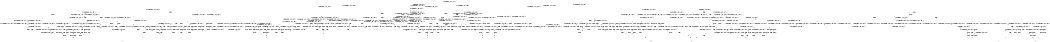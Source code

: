 digraph BCG {
size = "7, 10.5";
center = TRUE;
node [shape = circle];
0 [peripheries = 2];
0 -> 1 [label = "EX !0 !ATOMIC_EXCH_BRANCH (1, +1, TRUE, +1, 1, FALSE) !{}"];
0 -> 2 [label = "EX !2 !ATOMIC_EXCH_BRANCH (1, +1, TRUE, +0, 3, TRUE) !{}"];
0 -> 3 [label = "EX !1 !ATOMIC_EXCH_BRANCH (1, +0, TRUE, +0, 1, TRUE) !{}"];
1 -> 4 [label = "EX !2 !ATOMIC_EXCH_BRANCH (1, +1, TRUE, +0, 3, FALSE) !{0}"];
1 -> 5 [label = "EX !1 !ATOMIC_EXCH_BRANCH (1, +0, TRUE, +0, 1, FALSE) !{0}"];
1 -> 6 [label = "TERMINATE !0"];
2 -> 7 [label = "EX !0 !ATOMIC_EXCH_BRANCH (1, +1, TRUE, +1, 1, TRUE) !{0, 1, 2}"];
2 -> 8 [label = "EX !1 !ATOMIC_EXCH_BRANCH (1, +0, TRUE, +0, 1, FALSE) !{0, 1, 2}"];
2 -> 9 [label = "TERMINATE !2"];
2 -> 10 [label = "EX !0 !ATOMIC_EXCH_BRANCH (1, +1, TRUE, +1, 1, TRUE) !{0, 1, 2}"];
3 -> 11 [label = "EX !1 !ATOMIC_EXCH_BRANCH (1, +0, TRUE, +0, 1, TRUE) !{0, 1}"];
3 -> 12 [label = "EX !0 !ATOMIC_EXCH_BRANCH (1, +1, TRUE, +1, 1, FALSE) !{0, 1}"];
3 -> 13 [label = "EX !2 !ATOMIC_EXCH_BRANCH (1, +1, TRUE, +0, 3, TRUE) !{0, 1}"];
3 -> 14 [label = "EX !0 !ATOMIC_EXCH_BRANCH (1, +1, TRUE, +1, 1, FALSE) !{0, 1}"];
4 -> 15 [label = "EX !2 !ATOMIC_EXCH_BRANCH (1, +0, FALSE, +1, 1, TRUE) !{0, 1, 2}"];
4 -> 16 [label = "EX !1 !ATOMIC_EXCH_BRANCH (1, +0, TRUE, +0, 1, FALSE) !{0, 1, 2}"];
4 -> 17 [label = "TERMINATE !0"];
5 -> 18 [label = "EX !2 !ATOMIC_EXCH_BRANCH (1, +1, TRUE, +0, 3, TRUE) !{0, 1}"];
5 -> 19 [label = "TERMINATE !0"];
5 -> 20 [label = "TERMINATE !1"];
6 -> 21 [label = "EX !2 !ATOMIC_EXCH_BRANCH (1, +1, TRUE, +0, 3, FALSE) !{}"];
6 -> 22 [label = "EX !1 !ATOMIC_EXCH_BRANCH (1, +0, TRUE, +0, 1, FALSE) !{}"];
7 -> 7 [label = "EX !0 !ATOMIC_EXCH_BRANCH (1, +1, TRUE, +1, 1, TRUE) !{0, 1, 2}"];
7 -> 23 [label = "EX !1 !ATOMIC_EXCH_BRANCH (1, +0, TRUE, +0, 1, FALSE) !{0, 1, 2}"];
7 -> 24 [label = "TERMINATE !2"];
7 -> 10 [label = "EX !0 !ATOMIC_EXCH_BRANCH (1, +1, TRUE, +1, 1, TRUE) !{0, 1, 2}"];
8 -> 25 [label = "EX !0 !ATOMIC_EXCH_BRANCH (1, +1, TRUE, +1, 1, FALSE) !{0, 1, 2}"];
8 -> 26 [label = "TERMINATE !2"];
8 -> 27 [label = "TERMINATE !1"];
8 -> 28 [label = "EX !0 !ATOMIC_EXCH_BRANCH (1, +1, TRUE, +1, 1, FALSE) !{0, 1, 2}"];
9 -> 29 [label = "EX !0 !ATOMIC_EXCH_BRANCH (1, +1, TRUE, +1, 1, TRUE) !{0, 1}"];
9 -> 30 [label = "EX !1 !ATOMIC_EXCH_BRANCH (1, +0, TRUE, +0, 1, FALSE) !{0, 1}"];
9 -> 31 [label = "EX !0 !ATOMIC_EXCH_BRANCH (1, +1, TRUE, +1, 1, TRUE) !{0, 1}"];
10 -> 32 [label = "EX !1 !ATOMIC_EXCH_BRANCH (1, +0, TRUE, +0, 1, FALSE) !{0, 1, 2}"];
10 -> 10 [label = "EX !0 !ATOMIC_EXCH_BRANCH (1, +1, TRUE, +1, 1, TRUE) !{0, 1, 2}"];
10 -> 33 [label = "EX !1 !ATOMIC_EXCH_BRANCH (1, +0, TRUE, +0, 1, FALSE) !{0, 1, 2}"];
10 -> 34 [label = "TERMINATE !2"];
11 -> 11 [label = "EX !1 !ATOMIC_EXCH_BRANCH (1, +0, TRUE, +0, 1, TRUE) !{0, 1}"];
11 -> 12 [label = "EX !0 !ATOMIC_EXCH_BRANCH (1, +1, TRUE, +1, 1, FALSE) !{0, 1}"];
11 -> 13 [label = "EX !2 !ATOMIC_EXCH_BRANCH (1, +1, TRUE, +0, 3, TRUE) !{0, 1}"];
11 -> 14 [label = "EX !0 !ATOMIC_EXCH_BRANCH (1, +1, TRUE, +1, 1, FALSE) !{0, 1}"];
12 -> 35 [label = "EX !1 !ATOMIC_EXCH_BRANCH (1, +0, TRUE, +0, 1, FALSE) !{0, 1}"];
12 -> 36 [label = "EX !2 !ATOMIC_EXCH_BRANCH (1, +1, TRUE, +0, 3, FALSE) !{0, 1}"];
12 -> 37 [label = "TERMINATE !0"];
13 -> 8 [label = "EX !1 !ATOMIC_EXCH_BRANCH (1, +0, TRUE, +0, 1, FALSE) !{0, 1, 2}"];
13 -> 38 [label = "EX !0 !ATOMIC_EXCH_BRANCH (1, +1, TRUE, +1, 1, TRUE) !{0, 1, 2}"];
13 -> 39 [label = "TERMINATE !2"];
13 -> 40 [label = "EX !0 !ATOMIC_EXCH_BRANCH (1, +1, TRUE, +1, 1, TRUE) !{0, 1, 2}"];
14 -> 41 [label = "EX !1 !ATOMIC_EXCH_BRANCH (1, +0, TRUE, +0, 1, FALSE) !{0, 1}"];
14 -> 42 [label = "EX !1 !ATOMIC_EXCH_BRANCH (1, +0, TRUE, +0, 1, FALSE) !{0, 1}"];
14 -> 43 [label = "EX !2 !ATOMIC_EXCH_BRANCH (1, +1, TRUE, +0, 3, FALSE) !{0, 1}"];
14 -> 44 [label = "TERMINATE !0"];
15 -> 45 [label = "EX !2 !ATOMIC_EXCH_BRANCH (1, +1, TRUE, +0, 3, FALSE) !{0, 1, 2}"];
15 -> 46 [label = "EX !1 !ATOMIC_EXCH_BRANCH (1, +0, TRUE, +0, 1, FALSE) !{0, 1, 2}"];
15 -> 47 [label = "TERMINATE !0"];
16 -> 48 [label = "EX !2 !ATOMIC_EXCH_BRANCH (1, +0, FALSE, +1, 1, FALSE) !{0, 1, 2}"];
16 -> 49 [label = "TERMINATE !0"];
16 -> 50 [label = "TERMINATE !1"];
17 -> 51 [label = "EX !2 !ATOMIC_EXCH_BRANCH (1, +0, FALSE, +1, 1, TRUE) !{1, 2}"];
17 -> 52 [label = "EX !1 !ATOMIC_EXCH_BRANCH (1, +0, TRUE, +0, 1, FALSE) !{1, 2}"];
17 -> 53 [label = "EX !1 !ATOMIC_EXCH_BRANCH (1, +0, TRUE, +0, 1, FALSE) !{1, 2}"];
18 -> 54 [label = "TERMINATE !0"];
18 -> 55 [label = "TERMINATE !2"];
18 -> 56 [label = "TERMINATE !1"];
19 -> 57 [label = "EX !2 !ATOMIC_EXCH_BRANCH (1, +1, TRUE, +0, 3, TRUE) !{1}"];
19 -> 58 [label = "TERMINATE !1"];
20 -> 59 [label = "EX !2 !ATOMIC_EXCH_BRANCH (1, +1, TRUE, +0, 3, TRUE) !{0}"];
20 -> 58 [label = "TERMINATE !0"];
21 -> 51 [label = "EX !2 !ATOMIC_EXCH_BRANCH (1, +0, FALSE, +1, 1, TRUE) !{1, 2}"];
21 -> 52 [label = "EX !1 !ATOMIC_EXCH_BRANCH (1, +0, TRUE, +0, 1, FALSE) !{1, 2}"];
21 -> 53 [label = "EX !1 !ATOMIC_EXCH_BRANCH (1, +0, TRUE, +0, 1, FALSE) !{1, 2}"];
22 -> 57 [label = "EX !2 !ATOMIC_EXCH_BRANCH (1, +1, TRUE, +0, 3, TRUE) !{1}"];
22 -> 58 [label = "TERMINATE !1"];
23 -> 25 [label = "EX !0 !ATOMIC_EXCH_BRANCH (1, +1, TRUE, +1, 1, FALSE) !{0, 1, 2}"];
23 -> 60 [label = "TERMINATE !2"];
23 -> 61 [label = "TERMINATE !1"];
23 -> 28 [label = "EX !0 !ATOMIC_EXCH_BRANCH (1, +1, TRUE, +1, 1, FALSE) !{0, 1, 2}"];
24 -> 29 [label = "EX !0 !ATOMIC_EXCH_BRANCH (1, +1, TRUE, +1, 1, TRUE) !{0, 1}"];
24 -> 62 [label = "EX !1 !ATOMIC_EXCH_BRANCH (1, +0, TRUE, +0, 1, FALSE) !{0, 1}"];
24 -> 31 [label = "EX !0 !ATOMIC_EXCH_BRANCH (1, +1, TRUE, +1, 1, TRUE) !{0, 1}"];
25 -> 54 [label = "TERMINATE !0"];
25 -> 55 [label = "TERMINATE !2"];
25 -> 56 [label = "TERMINATE !1"];
26 -> 63 [label = "EX !0 !ATOMIC_EXCH_BRANCH (1, +1, TRUE, +1, 1, FALSE) !{0, 1}"];
26 -> 64 [label = "TERMINATE !1"];
26 -> 65 [label = "EX !0 !ATOMIC_EXCH_BRANCH (1, +1, TRUE, +1, 1, FALSE) !{0, 1}"];
27 -> 66 [label = "EX !0 !ATOMIC_EXCH_BRANCH (1, +1, TRUE, +1, 1, FALSE) !{0, 2}"];
27 -> 64 [label = "TERMINATE !2"];
27 -> 67 [label = "EX !0 !ATOMIC_EXCH_BRANCH (1, +1, TRUE, +1, 1, FALSE) !{0, 2}"];
28 -> 68 [label = "TERMINATE !0"];
28 -> 69 [label = "TERMINATE !2"];
28 -> 70 [label = "TERMINATE !1"];
29 -> 29 [label = "EX !0 !ATOMIC_EXCH_BRANCH (1, +1, TRUE, +1, 1, TRUE) !{0, 1}"];
29 -> 62 [label = "EX !1 !ATOMIC_EXCH_BRANCH (1, +0, TRUE, +0, 1, FALSE) !{0, 1}"];
29 -> 31 [label = "EX !0 !ATOMIC_EXCH_BRANCH (1, +1, TRUE, +1, 1, TRUE) !{0, 1}"];
30 -> 63 [label = "EX !0 !ATOMIC_EXCH_BRANCH (1, +1, TRUE, +1, 1, FALSE) !{0, 1}"];
30 -> 64 [label = "TERMINATE !1"];
30 -> 65 [label = "EX !0 !ATOMIC_EXCH_BRANCH (1, +1, TRUE, +1, 1, FALSE) !{0, 1}"];
31 -> 71 [label = "EX !1 !ATOMIC_EXCH_BRANCH (1, +0, TRUE, +0, 1, FALSE) !{0, 1}"];
31 -> 31 [label = "EX !0 !ATOMIC_EXCH_BRANCH (1, +1, TRUE, +1, 1, TRUE) !{0, 1}"];
31 -> 72 [label = "EX !1 !ATOMIC_EXCH_BRANCH (1, +0, TRUE, +0, 1, FALSE) !{0, 1}"];
32 -> 73 [label = "EX !0 !ATOMIC_EXCH_BRANCH (1, +1, TRUE, +1, 1, FALSE) !{0, 1, 2}"];
32 -> 74 [label = "TERMINATE !2"];
32 -> 75 [label = "TERMINATE !1"];
33 -> 28 [label = "EX !0 !ATOMIC_EXCH_BRANCH (1, +1, TRUE, +1, 1, FALSE) !{0, 1, 2}"];
33 -> 76 [label = "TERMINATE !2"];
33 -> 77 [label = "TERMINATE !1"];
34 -> 78 [label = "EX !0 !ATOMIC_EXCH_BRANCH (1, +1, TRUE, +1, 1, TRUE) !{0, 1}"];
34 -> 79 [label = "EX !1 !ATOMIC_EXCH_BRANCH (1, +0, TRUE, +0, 1, FALSE) !{0, 1}"];
35 -> 18 [label = "EX !2 !ATOMIC_EXCH_BRANCH (1, +1, TRUE, +0, 3, TRUE) !{0, 1}"];
35 -> 19 [label = "TERMINATE !0"];
35 -> 20 [label = "TERMINATE !1"];
36 -> 16 [label = "EX !1 !ATOMIC_EXCH_BRANCH (1, +0, TRUE, +0, 1, FALSE) !{0, 1, 2}"];
36 -> 80 [label = "EX !2 !ATOMIC_EXCH_BRANCH (1, +0, FALSE, +1, 1, TRUE) !{0, 1, 2}"];
36 -> 81 [label = "TERMINATE !0"];
37 -> 82 [label = "EX !1 !ATOMIC_EXCH_BRANCH (1, +0, TRUE, +0, 1, FALSE) !{1}"];
37 -> 83 [label = "EX !2 !ATOMIC_EXCH_BRANCH (1, +1, TRUE, +0, 3, FALSE) !{1}"];
37 -> 84 [label = "EX !1 !ATOMIC_EXCH_BRANCH (1, +0, TRUE, +0, 1, FALSE) !{1}"];
38 -> 38 [label = "EX !0 !ATOMIC_EXCH_BRANCH (1, +1, TRUE, +1, 1, TRUE) !{0, 1, 2}"];
38 -> 23 [label = "EX !1 !ATOMIC_EXCH_BRANCH (1, +0, TRUE, +0, 1, FALSE) !{0, 1, 2}"];
38 -> 85 [label = "TERMINATE !2"];
38 -> 40 [label = "EX !0 !ATOMIC_EXCH_BRANCH (1, +1, TRUE, +1, 1, TRUE) !{0, 1, 2}"];
39 -> 30 [label = "EX !1 !ATOMIC_EXCH_BRANCH (1, +0, TRUE, +0, 1, FALSE) !{0, 1}"];
39 -> 86 [label = "EX !0 !ATOMIC_EXCH_BRANCH (1, +1, TRUE, +1, 1, TRUE) !{0, 1}"];
39 -> 87 [label = "EX !0 !ATOMIC_EXCH_BRANCH (1, +1, TRUE, +1, 1, TRUE) !{0, 1}"];
40 -> 32 [label = "EX !1 !ATOMIC_EXCH_BRANCH (1, +0, TRUE, +0, 1, FALSE) !{0, 1, 2}"];
40 -> 40 [label = "EX !0 !ATOMIC_EXCH_BRANCH (1, +1, TRUE, +1, 1, TRUE) !{0, 1, 2}"];
40 -> 33 [label = "EX !1 !ATOMIC_EXCH_BRANCH (1, +0, TRUE, +0, 1, FALSE) !{0, 1, 2}"];
40 -> 88 [label = "TERMINATE !2"];
41 -> 89 [label = "EX !2 !ATOMIC_EXCH_BRANCH (1, +1, TRUE, +0, 3, TRUE) !{0, 1}"];
41 -> 90 [label = "TERMINATE !0"];
41 -> 91 [label = "TERMINATE !1"];
42 -> 92 [label = "EX !2 !ATOMIC_EXCH_BRANCH (1, +1, TRUE, +0, 3, TRUE) !{0, 1}"];
42 -> 93 [label = "TERMINATE !0"];
42 -> 94 [label = "TERMINATE !1"];
43 -> 95 [label = "EX !1 !ATOMIC_EXCH_BRANCH (1, +0, TRUE, +0, 1, FALSE) !{0, 1, 2}"];
43 -> 96 [label = "EX !2 !ATOMIC_EXCH_BRANCH (1, +0, FALSE, +1, 1, TRUE) !{0, 1, 2}"];
43 -> 97 [label = "TERMINATE !0"];
44 -> 98 [label = "EX !1 !ATOMIC_EXCH_BRANCH (1, +0, TRUE, +0, 1, FALSE) !{1}"];
44 -> 99 [label = "EX !2 !ATOMIC_EXCH_BRANCH (1, +1, TRUE, +0, 3, FALSE) !{1}"];
45 -> 15 [label = "EX !2 !ATOMIC_EXCH_BRANCH (1, +0, FALSE, +1, 1, TRUE) !{0, 1, 2}"];
45 -> 16 [label = "EX !1 !ATOMIC_EXCH_BRANCH (1, +0, TRUE, +0, 1, FALSE) !{0, 1, 2}"];
45 -> 17 [label = "TERMINATE !0"];
46 -> 25 [label = "EX !2 !ATOMIC_EXCH_BRANCH (1, +1, TRUE, +0, 3, TRUE) !{0, 1, 2}"];
46 -> 100 [label = "TERMINATE !0"];
46 -> 101 [label = "TERMINATE !1"];
47 -> 102 [label = "EX !2 !ATOMIC_EXCH_BRANCH (1, +1, TRUE, +0, 3, FALSE) !{1, 2}"];
47 -> 103 [label = "EX !1 !ATOMIC_EXCH_BRANCH (1, +0, TRUE, +0, 1, FALSE) !{1, 2}"];
47 -> 104 [label = "EX !1 !ATOMIC_EXCH_BRANCH (1, +0, TRUE, +0, 1, FALSE) !{1, 2}"];
48 -> 105 [label = "TERMINATE !0"];
48 -> 106 [label = "TERMINATE !2"];
48 -> 107 [label = "TERMINATE !1"];
49 -> 108 [label = "EX !2 !ATOMIC_EXCH_BRANCH (1, +0, FALSE, +1, 1, FALSE) !{1, 2}"];
49 -> 109 [label = "TERMINATE !1"];
50 -> 110 [label = "EX !2 !ATOMIC_EXCH_BRANCH (1, +0, FALSE, +1, 1, FALSE) !{0, 2}"];
50 -> 109 [label = "TERMINATE !0"];
51 -> 102 [label = "EX !2 !ATOMIC_EXCH_BRANCH (1, +1, TRUE, +0, 3, FALSE) !{1, 2}"];
51 -> 103 [label = "EX !1 !ATOMIC_EXCH_BRANCH (1, +0, TRUE, +0, 1, FALSE) !{1, 2}"];
51 -> 104 [label = "EX !1 !ATOMIC_EXCH_BRANCH (1, +0, TRUE, +0, 1, FALSE) !{1, 2}"];
52 -> 108 [label = "EX !2 !ATOMIC_EXCH_BRANCH (1, +0, FALSE, +1, 1, FALSE) !{1, 2}"];
52 -> 109 [label = "TERMINATE !1"];
53 -> 111 [label = "EX !2 !ATOMIC_EXCH_BRANCH (1, +0, FALSE, +1, 1, FALSE) !{1, 2}"];
53 -> 112 [label = "EX !2 !ATOMIC_EXCH_BRANCH (1, +0, FALSE, +1, 1, FALSE) !{1, 2}"];
53 -> 113 [label = "TERMINATE !1"];
54 -> 114 [label = "TERMINATE !2"];
54 -> 115 [label = "TERMINATE !1"];
55 -> 114 [label = "TERMINATE !0"];
55 -> 116 [label = "TERMINATE !1"];
56 -> 115 [label = "TERMINATE !0"];
56 -> 116 [label = "TERMINATE !2"];
57 -> 114 [label = "TERMINATE !2"];
57 -> 115 [label = "TERMINATE !1"];
58 -> 117 [label = "EX !2 !ATOMIC_EXCH_BRANCH (1, +1, TRUE, +0, 3, TRUE) !{}"];
59 -> 115 [label = "TERMINATE !0"];
59 -> 116 [label = "TERMINATE !2"];
60 -> 63 [label = "EX !0 !ATOMIC_EXCH_BRANCH (1, +1, TRUE, +1, 1, FALSE) !{0, 1}"];
60 -> 118 [label = "TERMINATE !1"];
60 -> 65 [label = "EX !0 !ATOMIC_EXCH_BRANCH (1, +1, TRUE, +1, 1, FALSE) !{0, 1}"];
61 -> 66 [label = "EX !0 !ATOMIC_EXCH_BRANCH (1, +1, TRUE, +1, 1, FALSE) !{0, 2}"];
61 -> 118 [label = "TERMINATE !2"];
61 -> 67 [label = "EX !0 !ATOMIC_EXCH_BRANCH (1, +1, TRUE, +1, 1, FALSE) !{0, 2}"];
62 -> 63 [label = "EX !0 !ATOMIC_EXCH_BRANCH (1, +1, TRUE, +1, 1, FALSE) !{0, 1}"];
62 -> 118 [label = "TERMINATE !1"];
62 -> 65 [label = "EX !0 !ATOMIC_EXCH_BRANCH (1, +1, TRUE, +1, 1, FALSE) !{0, 1}"];
63 -> 114 [label = "TERMINATE !0"];
63 -> 116 [label = "TERMINATE !1"];
64 -> 119 [label = "EX !0 !ATOMIC_EXCH_BRANCH (1, +1, TRUE, +1, 1, FALSE) !{0}"];
64 -> 120 [label = "EX !0 !ATOMIC_EXCH_BRANCH (1, +1, TRUE, +1, 1, FALSE) !{0}"];
65 -> 121 [label = "TERMINATE !0"];
65 -> 122 [label = "TERMINATE !1"];
66 -> 115 [label = "TERMINATE !0"];
66 -> 116 [label = "TERMINATE !2"];
67 -> 123 [label = "TERMINATE !0"];
67 -> 124 [label = "TERMINATE !2"];
68 -> 125 [label = "TERMINATE !2"];
68 -> 126 [label = "TERMINATE !1"];
69 -> 125 [label = "TERMINATE !0"];
69 -> 127 [label = "TERMINATE !1"];
70 -> 126 [label = "TERMINATE !0"];
70 -> 127 [label = "TERMINATE !2"];
71 -> 128 [label = "EX !0 !ATOMIC_EXCH_BRANCH (1, +1, TRUE, +1, 1, FALSE) !{0, 1}"];
71 -> 129 [label = "TERMINATE !1"];
71 -> 65 [label = "EX !0 !ATOMIC_EXCH_BRANCH (1, +1, TRUE, +1, 1, FALSE) !{0, 1}"];
72 -> 65 [label = "EX !0 !ATOMIC_EXCH_BRANCH (1, +1, TRUE, +1, 1, FALSE) !{0, 1}"];
72 -> 130 [label = "TERMINATE !1"];
73 -> 131 [label = "TERMINATE !0"];
73 -> 132 [label = "TERMINATE !2"];
73 -> 133 [label = "TERMINATE !1"];
74 -> 134 [label = "EX !0 !ATOMIC_EXCH_BRANCH (1, +1, TRUE, +1, 1, FALSE) !{0, 1}"];
74 -> 135 [label = "TERMINATE !1"];
75 -> 136 [label = "EX !0 !ATOMIC_EXCH_BRANCH (1, +1, TRUE, +1, 1, FALSE) !{0, 2}"];
75 -> 135 [label = "TERMINATE !2"];
76 -> 137 [label = "EX !0 !ATOMIC_EXCH_BRANCH (1, +1, TRUE, +1, 1, FALSE) !{0, 1}"];
76 -> 138 [label = "TERMINATE !1"];
77 -> 139 [label = "EX !0 !ATOMIC_EXCH_BRANCH (1, +1, TRUE, +1, 1, FALSE) !{0, 2}"];
77 -> 138 [label = "TERMINATE !2"];
78 -> 78 [label = "EX !0 !ATOMIC_EXCH_BRANCH (1, +1, TRUE, +1, 1, TRUE) !{0, 1}"];
78 -> 79 [label = "EX !1 !ATOMIC_EXCH_BRANCH (1, +0, TRUE, +0, 1, FALSE) !{0, 1}"];
79 -> 137 [label = "EX !0 !ATOMIC_EXCH_BRANCH (1, +1, TRUE, +1, 1, FALSE) !{0, 1}"];
79 -> 138 [label = "TERMINATE !1"];
80 -> 46 [label = "EX !1 !ATOMIC_EXCH_BRANCH (1, +0, TRUE, +0, 1, FALSE) !{0, 1, 2}"];
80 -> 140 [label = "EX !2 !ATOMIC_EXCH_BRANCH (1, +1, TRUE, +0, 3, FALSE) !{0, 1, 2}"];
80 -> 141 [label = "TERMINATE !0"];
81 -> 52 [label = "EX !1 !ATOMIC_EXCH_BRANCH (1, +0, TRUE, +0, 1, FALSE) !{1, 2}"];
81 -> 142 [label = "EX !2 !ATOMIC_EXCH_BRANCH (1, +0, FALSE, +1, 1, TRUE) !{1, 2}"];
81 -> 53 [label = "EX !1 !ATOMIC_EXCH_BRANCH (1, +0, TRUE, +0, 1, FALSE) !{1, 2}"];
82 -> 57 [label = "EX !2 !ATOMIC_EXCH_BRANCH (1, +1, TRUE, +0, 3, TRUE) !{1}"];
82 -> 58 [label = "TERMINATE !1"];
83 -> 52 [label = "EX !1 !ATOMIC_EXCH_BRANCH (1, +0, TRUE, +0, 1, FALSE) !{1, 2}"];
83 -> 142 [label = "EX !2 !ATOMIC_EXCH_BRANCH (1, +0, FALSE, +1, 1, TRUE) !{1, 2}"];
83 -> 53 [label = "EX !1 !ATOMIC_EXCH_BRANCH (1, +0, TRUE, +0, 1, FALSE) !{1, 2}"];
84 -> 143 [label = "EX !2 !ATOMIC_EXCH_BRANCH (1, +1, TRUE, +0, 3, TRUE) !{1}"];
84 -> 144 [label = "TERMINATE !1"];
85 -> 86 [label = "EX !0 !ATOMIC_EXCH_BRANCH (1, +1, TRUE, +1, 1, TRUE) !{0, 1}"];
85 -> 62 [label = "EX !1 !ATOMIC_EXCH_BRANCH (1, +0, TRUE, +0, 1, FALSE) !{0, 1}"];
85 -> 87 [label = "EX !0 !ATOMIC_EXCH_BRANCH (1, +1, TRUE, +1, 1, TRUE) !{0, 1}"];
86 -> 86 [label = "EX !0 !ATOMIC_EXCH_BRANCH (1, +1, TRUE, +1, 1, TRUE) !{0, 1}"];
86 -> 62 [label = "EX !1 !ATOMIC_EXCH_BRANCH (1, +0, TRUE, +0, 1, FALSE) !{0, 1}"];
86 -> 87 [label = "EX !0 !ATOMIC_EXCH_BRANCH (1, +1, TRUE, +1, 1, TRUE) !{0, 1}"];
87 -> 71 [label = "EX !1 !ATOMIC_EXCH_BRANCH (1, +0, TRUE, +0, 1, FALSE) !{0, 1}"];
87 -> 87 [label = "EX !0 !ATOMIC_EXCH_BRANCH (1, +1, TRUE, +1, 1, TRUE) !{0, 1}"];
87 -> 72 [label = "EX !1 !ATOMIC_EXCH_BRANCH (1, +0, TRUE, +0, 1, FALSE) !{0, 1}"];
88 -> 145 [label = "EX !0 !ATOMIC_EXCH_BRANCH (1, +1, TRUE, +1, 1, TRUE) !{0, 1}"];
88 -> 79 [label = "EX !1 !ATOMIC_EXCH_BRANCH (1, +0, TRUE, +0, 1, FALSE) !{0, 1}"];
89 -> 146 [label = "TERMINATE !0"];
89 -> 147 [label = "TERMINATE !2"];
89 -> 148 [label = "TERMINATE !1"];
90 -> 149 [label = "EX !2 !ATOMIC_EXCH_BRANCH (1, +1, TRUE, +0, 3, TRUE) !{1}"];
90 -> 150 [label = "TERMINATE !1"];
91 -> 151 [label = "EX !2 !ATOMIC_EXCH_BRANCH (1, +1, TRUE, +0, 3, TRUE) !{0}"];
91 -> 150 [label = "TERMINATE !0"];
92 -> 152 [label = "TERMINATE !0"];
92 -> 153 [label = "TERMINATE !2"];
92 -> 154 [label = "TERMINATE !1"];
93 -> 155 [label = "EX !2 !ATOMIC_EXCH_BRANCH (1, +1, TRUE, +0, 3, TRUE) !{1}"];
93 -> 156 [label = "TERMINATE !1"];
94 -> 157 [label = "EX !2 !ATOMIC_EXCH_BRANCH (1, +1, TRUE, +0, 3, TRUE) !{0}"];
94 -> 156 [label = "TERMINATE !0"];
95 -> 158 [label = "EX !2 !ATOMIC_EXCH_BRANCH (1, +0, FALSE, +1, 1, FALSE) !{0, 1, 2}"];
95 -> 159 [label = "TERMINATE !0"];
95 -> 160 [label = "TERMINATE !1"];
96 -> 161 [label = "EX !1 !ATOMIC_EXCH_BRANCH (1, +0, TRUE, +0, 1, FALSE) !{0, 1, 2}"];
96 -> 162 [label = "EX !2 !ATOMIC_EXCH_BRANCH (1, +1, TRUE, +0, 3, FALSE) !{0, 1, 2}"];
96 -> 163 [label = "TERMINATE !0"];
97 -> 164 [label = "EX !1 !ATOMIC_EXCH_BRANCH (1, +0, TRUE, +0, 1, FALSE) !{1, 2}"];
97 -> 165 [label = "EX !2 !ATOMIC_EXCH_BRANCH (1, +0, FALSE, +1, 1, TRUE) !{1, 2}"];
98 -> 155 [label = "EX !2 !ATOMIC_EXCH_BRANCH (1, +1, TRUE, +0, 3, TRUE) !{1}"];
98 -> 156 [label = "TERMINATE !1"];
99 -> 164 [label = "EX !1 !ATOMIC_EXCH_BRANCH (1, +0, TRUE, +0, 1, FALSE) !{1, 2}"];
99 -> 165 [label = "EX !2 !ATOMIC_EXCH_BRANCH (1, +0, FALSE, +1, 1, TRUE) !{1, 2}"];
100 -> 166 [label = "EX !2 !ATOMIC_EXCH_BRANCH (1, +1, TRUE, +0, 3, TRUE) !{1, 2}"];
100 -> 167 [label = "TERMINATE !1"];
101 -> 66 [label = "EX !2 !ATOMIC_EXCH_BRANCH (1, +1, TRUE, +0, 3, TRUE) !{0, 2}"];
101 -> 167 [label = "TERMINATE !0"];
102 -> 51 [label = "EX !2 !ATOMIC_EXCH_BRANCH (1, +0, FALSE, +1, 1, TRUE) !{1, 2}"];
102 -> 52 [label = "EX !1 !ATOMIC_EXCH_BRANCH (1, +0, TRUE, +0, 1, FALSE) !{1, 2}"];
102 -> 53 [label = "EX !1 !ATOMIC_EXCH_BRANCH (1, +0, TRUE, +0, 1, FALSE) !{1, 2}"];
103 -> 166 [label = "EX !2 !ATOMIC_EXCH_BRANCH (1, +1, TRUE, +0, 3, TRUE) !{1, 2}"];
103 -> 167 [label = "TERMINATE !1"];
104 -> 168 [label = "EX !2 !ATOMIC_EXCH_BRANCH (1, +1, TRUE, +0, 3, TRUE) !{1, 2}"];
104 -> 169 [label = "EX !2 !ATOMIC_EXCH_BRANCH (1, +1, TRUE, +0, 3, TRUE) !{1, 2}"];
104 -> 170 [label = "TERMINATE !1"];
105 -> 171 [label = "TERMINATE !2"];
105 -> 172 [label = "TERMINATE !1"];
106 -> 171 [label = "TERMINATE !0"];
106 -> 173 [label = "TERMINATE !1"];
107 -> 172 [label = "TERMINATE !0"];
107 -> 173 [label = "TERMINATE !2"];
108 -> 171 [label = "TERMINATE !2"];
108 -> 172 [label = "TERMINATE !1"];
109 -> 174 [label = "EX !2 !ATOMIC_EXCH_BRANCH (1, +0, FALSE, +1, 1, FALSE) !{2}"];
109 -> 175 [label = "EX !2 !ATOMIC_EXCH_BRANCH (1, +0, FALSE, +1, 1, FALSE) !{2}"];
110 -> 172 [label = "TERMINATE !0"];
110 -> 173 [label = "TERMINATE !2"];
111 -> 176 [label = "TERMINATE !2"];
111 -> 177 [label = "TERMINATE !1"];
112 -> 178 [label = "TERMINATE !2"];
112 -> 179 [label = "TERMINATE !1"];
113 -> 180 [label = "EX !2 !ATOMIC_EXCH_BRANCH (1, +0, FALSE, +1, 1, FALSE) !{2}"];
114 -> 181 [label = "TERMINATE !1"];
115 -> 181 [label = "TERMINATE !2"];
116 -> 181 [label = "TERMINATE !0"];
117 -> 181 [label = "TERMINATE !2"];
118 -> 119 [label = "EX !0 !ATOMIC_EXCH_BRANCH (1, +1, TRUE, +1, 1, FALSE) !{0}"];
118 -> 120 [label = "EX !0 !ATOMIC_EXCH_BRANCH (1, +1, TRUE, +1, 1, FALSE) !{0}"];
119 -> 181 [label = "TERMINATE !0"];
120 -> 182 [label = "TERMINATE !0"];
121 -> 183 [label = "TERMINATE !1"];
122 -> 183 [label = "TERMINATE !0"];
123 -> 184 [label = "TERMINATE !2"];
124 -> 184 [label = "TERMINATE !0"];
125 -> 185 [label = "TERMINATE !1"];
126 -> 185 [label = "TERMINATE !2"];
127 -> 185 [label = "TERMINATE !0"];
128 -> 186 [label = "TERMINATE !0"];
128 -> 187 [label = "TERMINATE !1"];
129 -> 188 [label = "EX !0 !ATOMIC_EXCH_BRANCH (1, +1, TRUE, +1, 1, FALSE) !{0}"];
130 -> 189 [label = "EX !0 !ATOMIC_EXCH_BRANCH (1, +1, TRUE, +1, 1, FALSE) !{0}"];
131 -> 190 [label = "TERMINATE !2"];
131 -> 191 [label = "TERMINATE !1"];
132 -> 190 [label = "TERMINATE !0"];
132 -> 192 [label = "TERMINATE !1"];
133 -> 191 [label = "TERMINATE !0"];
133 -> 192 [label = "TERMINATE !2"];
134 -> 190 [label = "TERMINATE !0"];
134 -> 192 [label = "TERMINATE !1"];
135 -> 193 [label = "EX !0 !ATOMIC_EXCH_BRANCH (1, +1, TRUE, +1, 1, FALSE) !{0}"];
136 -> 191 [label = "TERMINATE !0"];
136 -> 192 [label = "TERMINATE !2"];
137 -> 125 [label = "TERMINATE !0"];
137 -> 127 [label = "TERMINATE !1"];
138 -> 194 [label = "EX !0 !ATOMIC_EXCH_BRANCH (1, +1, TRUE, +1, 1, FALSE) !{0}"];
139 -> 126 [label = "TERMINATE !0"];
139 -> 127 [label = "TERMINATE !2"];
140 -> 16 [label = "EX !1 !ATOMIC_EXCH_BRANCH (1, +0, TRUE, +0, 1, FALSE) !{0, 1, 2}"];
140 -> 80 [label = "EX !2 !ATOMIC_EXCH_BRANCH (1, +0, FALSE, +1, 1, TRUE) !{0, 1, 2}"];
140 -> 81 [label = "TERMINATE !0"];
141 -> 103 [label = "EX !1 !ATOMIC_EXCH_BRANCH (1, +0, TRUE, +0, 1, FALSE) !{1, 2}"];
141 -> 195 [label = "EX !2 !ATOMIC_EXCH_BRANCH (1, +1, TRUE, +0, 3, FALSE) !{1, 2}"];
141 -> 104 [label = "EX !1 !ATOMIC_EXCH_BRANCH (1, +0, TRUE, +0, 1, FALSE) !{1, 2}"];
142 -> 103 [label = "EX !1 !ATOMIC_EXCH_BRANCH (1, +0, TRUE, +0, 1, FALSE) !{1, 2}"];
142 -> 195 [label = "EX !2 !ATOMIC_EXCH_BRANCH (1, +1, TRUE, +0, 3, FALSE) !{1, 2}"];
142 -> 104 [label = "EX !1 !ATOMIC_EXCH_BRANCH (1, +0, TRUE, +0, 1, FALSE) !{1, 2}"];
143 -> 196 [label = "TERMINATE !2"];
143 -> 197 [label = "TERMINATE !1"];
144 -> 198 [label = "EX !2 !ATOMIC_EXCH_BRANCH (1, +1, TRUE, +0, 3, TRUE) !{}"];
145 -> 145 [label = "EX !0 !ATOMIC_EXCH_BRANCH (1, +1, TRUE, +1, 1, TRUE) !{0, 1}"];
145 -> 79 [label = "EX !1 !ATOMIC_EXCH_BRANCH (1, +0, TRUE, +0, 1, FALSE) !{0, 1}"];
146 -> 186 [label = "TERMINATE !2"];
146 -> 199 [label = "TERMINATE !1"];
147 -> 186 [label = "TERMINATE !0"];
147 -> 187 [label = "TERMINATE !1"];
148 -> 199 [label = "TERMINATE !0"];
148 -> 187 [label = "TERMINATE !2"];
149 -> 186 [label = "TERMINATE !2"];
149 -> 199 [label = "TERMINATE !1"];
150 -> 200 [label = "EX !2 !ATOMIC_EXCH_BRANCH (1, +1, TRUE, +0, 3, TRUE) !{}"];
151 -> 199 [label = "TERMINATE !0"];
151 -> 187 [label = "TERMINATE !2"];
152 -> 121 [label = "TERMINATE !2"];
152 -> 201 [label = "TERMINATE !1"];
153 -> 121 [label = "TERMINATE !0"];
153 -> 122 [label = "TERMINATE !1"];
154 -> 201 [label = "TERMINATE !0"];
154 -> 122 [label = "TERMINATE !2"];
155 -> 121 [label = "TERMINATE !2"];
155 -> 201 [label = "TERMINATE !1"];
156 -> 202 [label = "EX !2 !ATOMIC_EXCH_BRANCH (1, +1, TRUE, +0, 3, TRUE) !{}"];
157 -> 201 [label = "TERMINATE !0"];
157 -> 122 [label = "TERMINATE !2"];
158 -> 203 [label = "TERMINATE !0"];
158 -> 204 [label = "TERMINATE !2"];
158 -> 205 [label = "TERMINATE !1"];
159 -> 206 [label = "EX !2 !ATOMIC_EXCH_BRANCH (1, +0, FALSE, +1, 1, FALSE) !{1, 2}"];
159 -> 207 [label = "TERMINATE !1"];
160 -> 208 [label = "EX !2 !ATOMIC_EXCH_BRANCH (1, +0, FALSE, +1, 1, FALSE) !{0, 2}"];
160 -> 207 [label = "TERMINATE !0"];
161 -> 209 [label = "EX !2 !ATOMIC_EXCH_BRANCH (1, +1, TRUE, +0, 3, TRUE) !{0, 1, 2}"];
161 -> 210 [label = "TERMINATE !0"];
161 -> 211 [label = "TERMINATE !1"];
162 -> 95 [label = "EX !1 !ATOMIC_EXCH_BRANCH (1, +0, TRUE, +0, 1, FALSE) !{0, 1, 2}"];
162 -> 96 [label = "EX !2 !ATOMIC_EXCH_BRANCH (1, +0, FALSE, +1, 1, TRUE) !{0, 1, 2}"];
162 -> 97 [label = "TERMINATE !0"];
163 -> 212 [label = "EX !1 !ATOMIC_EXCH_BRANCH (1, +0, TRUE, +0, 1, FALSE) !{1, 2}"];
163 -> 213 [label = "EX !2 !ATOMIC_EXCH_BRANCH (1, +1, TRUE, +0, 3, FALSE) !{1, 2}"];
164 -> 206 [label = "EX !2 !ATOMIC_EXCH_BRANCH (1, +0, FALSE, +1, 1, FALSE) !{1, 2}"];
164 -> 207 [label = "TERMINATE !1"];
165 -> 212 [label = "EX !1 !ATOMIC_EXCH_BRANCH (1, +0, TRUE, +0, 1, FALSE) !{1, 2}"];
165 -> 213 [label = "EX !2 !ATOMIC_EXCH_BRANCH (1, +1, TRUE, +0, 3, FALSE) !{1, 2}"];
166 -> 114 [label = "TERMINATE !2"];
166 -> 115 [label = "TERMINATE !1"];
167 -> 214 [label = "EX !2 !ATOMIC_EXCH_BRANCH (1, +1, TRUE, +0, 3, TRUE) !{2}"];
167 -> 215 [label = "EX !2 !ATOMIC_EXCH_BRANCH (1, +1, TRUE, +0, 3, TRUE) !{2}"];
168 -> 216 [label = "TERMINATE !2"];
168 -> 217 [label = "TERMINATE !1"];
169 -> 218 [label = "TERMINATE !2"];
169 -> 219 [label = "TERMINATE !1"];
170 -> 220 [label = "EX !2 !ATOMIC_EXCH_BRANCH (1, +1, TRUE, +0, 3, TRUE) !{2}"];
171 -> 221 [label = "TERMINATE !1"];
172 -> 221 [label = "TERMINATE !2"];
173 -> 221 [label = "TERMINATE !0"];
174 -> 221 [label = "TERMINATE !2"];
175 -> 222 [label = "TERMINATE !2"];
176 -> 223 [label = "TERMINATE !1"];
177 -> 223 [label = "TERMINATE !2"];
178 -> 224 [label = "TERMINATE !1"];
179 -> 224 [label = "TERMINATE !2"];
180 -> 224 [label = "TERMINATE !2"];
181 -> 225 [label = "exit"];
182 -> 226 [label = "exit"];
183 -> 227 [label = "exit"];
184 -> 228 [label = "exit"];
185 -> 229 [label = "exit"];
186 -> 230 [label = "TERMINATE !1"];
187 -> 230 [label = "TERMINATE !0"];
188 -> 230 [label = "TERMINATE !0"];
189 -> 183 [label = "TERMINATE !0"];
190 -> 231 [label = "TERMINATE !1"];
191 -> 231 [label = "TERMINATE !2"];
192 -> 231 [label = "TERMINATE !0"];
193 -> 231 [label = "TERMINATE !0"];
194 -> 185 [label = "TERMINATE !0"];
195 -> 52 [label = "EX !1 !ATOMIC_EXCH_BRANCH (1, +0, TRUE, +0, 1, FALSE) !{1, 2}"];
195 -> 142 [label = "EX !2 !ATOMIC_EXCH_BRANCH (1, +0, FALSE, +1, 1, TRUE) !{1, 2}"];
195 -> 53 [label = "EX !1 !ATOMIC_EXCH_BRANCH (1, +0, TRUE, +0, 1, FALSE) !{1, 2}"];
196 -> 232 [label = "TERMINATE !1"];
197 -> 232 [label = "TERMINATE !2"];
198 -> 232 [label = "TERMINATE !2"];
199 -> 230 [label = "TERMINATE !2"];
200 -> 230 [label = "TERMINATE !2"];
201 -> 183 [label = "TERMINATE !2"];
202 -> 183 [label = "TERMINATE !2"];
203 -> 233 [label = "TERMINATE !2"];
203 -> 234 [label = "TERMINATE !1"];
204 -> 233 [label = "TERMINATE !0"];
204 -> 235 [label = "TERMINATE !1"];
205 -> 234 [label = "TERMINATE !0"];
205 -> 235 [label = "TERMINATE !2"];
206 -> 233 [label = "TERMINATE !2"];
206 -> 234 [label = "TERMINATE !1"];
207 -> 236 [label = "EX !2 !ATOMIC_EXCH_BRANCH (1, +0, FALSE, +1, 1, FALSE) !{2}"];
208 -> 234 [label = "TERMINATE !0"];
208 -> 235 [label = "TERMINATE !2"];
209 -> 152 [label = "TERMINATE !0"];
209 -> 153 [label = "TERMINATE !2"];
209 -> 154 [label = "TERMINATE !1"];
210 -> 237 [label = "EX !2 !ATOMIC_EXCH_BRANCH (1, +1, TRUE, +0, 3, TRUE) !{1, 2}"];
210 -> 238 [label = "TERMINATE !1"];
211 -> 239 [label = "EX !2 !ATOMIC_EXCH_BRANCH (1, +1, TRUE, +0, 3, TRUE) !{0, 2}"];
211 -> 238 [label = "TERMINATE !0"];
212 -> 237 [label = "EX !2 !ATOMIC_EXCH_BRANCH (1, +1, TRUE, +0, 3, TRUE) !{1, 2}"];
212 -> 238 [label = "TERMINATE !1"];
213 -> 164 [label = "EX !1 !ATOMIC_EXCH_BRANCH (1, +0, TRUE, +0, 1, FALSE) !{1, 2}"];
213 -> 165 [label = "EX !2 !ATOMIC_EXCH_BRANCH (1, +0, FALSE, +1, 1, TRUE) !{1, 2}"];
214 -> 181 [label = "TERMINATE !2"];
215 -> 240 [label = "TERMINATE !2"];
216 -> 241 [label = "TERMINATE !1"];
217 -> 241 [label = "TERMINATE !2"];
218 -> 242 [label = "TERMINATE !1"];
219 -> 242 [label = "TERMINATE !2"];
220 -> 242 [label = "TERMINATE !2"];
221 -> 225 [label = "exit"];
222 -> 243 [label = "exit"];
223 -> 244 [label = "exit"];
224 -> 245 [label = "exit"];
230 -> 246 [label = "exit"];
231 -> 247 [label = "exit"];
232 -> 248 [label = "exit"];
233 -> 249 [label = "TERMINATE !1"];
234 -> 249 [label = "TERMINATE !2"];
235 -> 249 [label = "TERMINATE !0"];
236 -> 249 [label = "TERMINATE !2"];
237 -> 121 [label = "TERMINATE !2"];
237 -> 201 [label = "TERMINATE !1"];
238 -> 250 [label = "EX !2 !ATOMIC_EXCH_BRANCH (1, +1, TRUE, +0, 3, TRUE) !{2}"];
239 -> 201 [label = "TERMINATE !0"];
239 -> 122 [label = "TERMINATE !2"];
240 -> 243 [label = "exit"];
241 -> 244 [label = "exit"];
242 -> 245 [label = "exit"];
249 -> 227 [label = "exit"];
250 -> 183 [label = "TERMINATE !2"];
}
